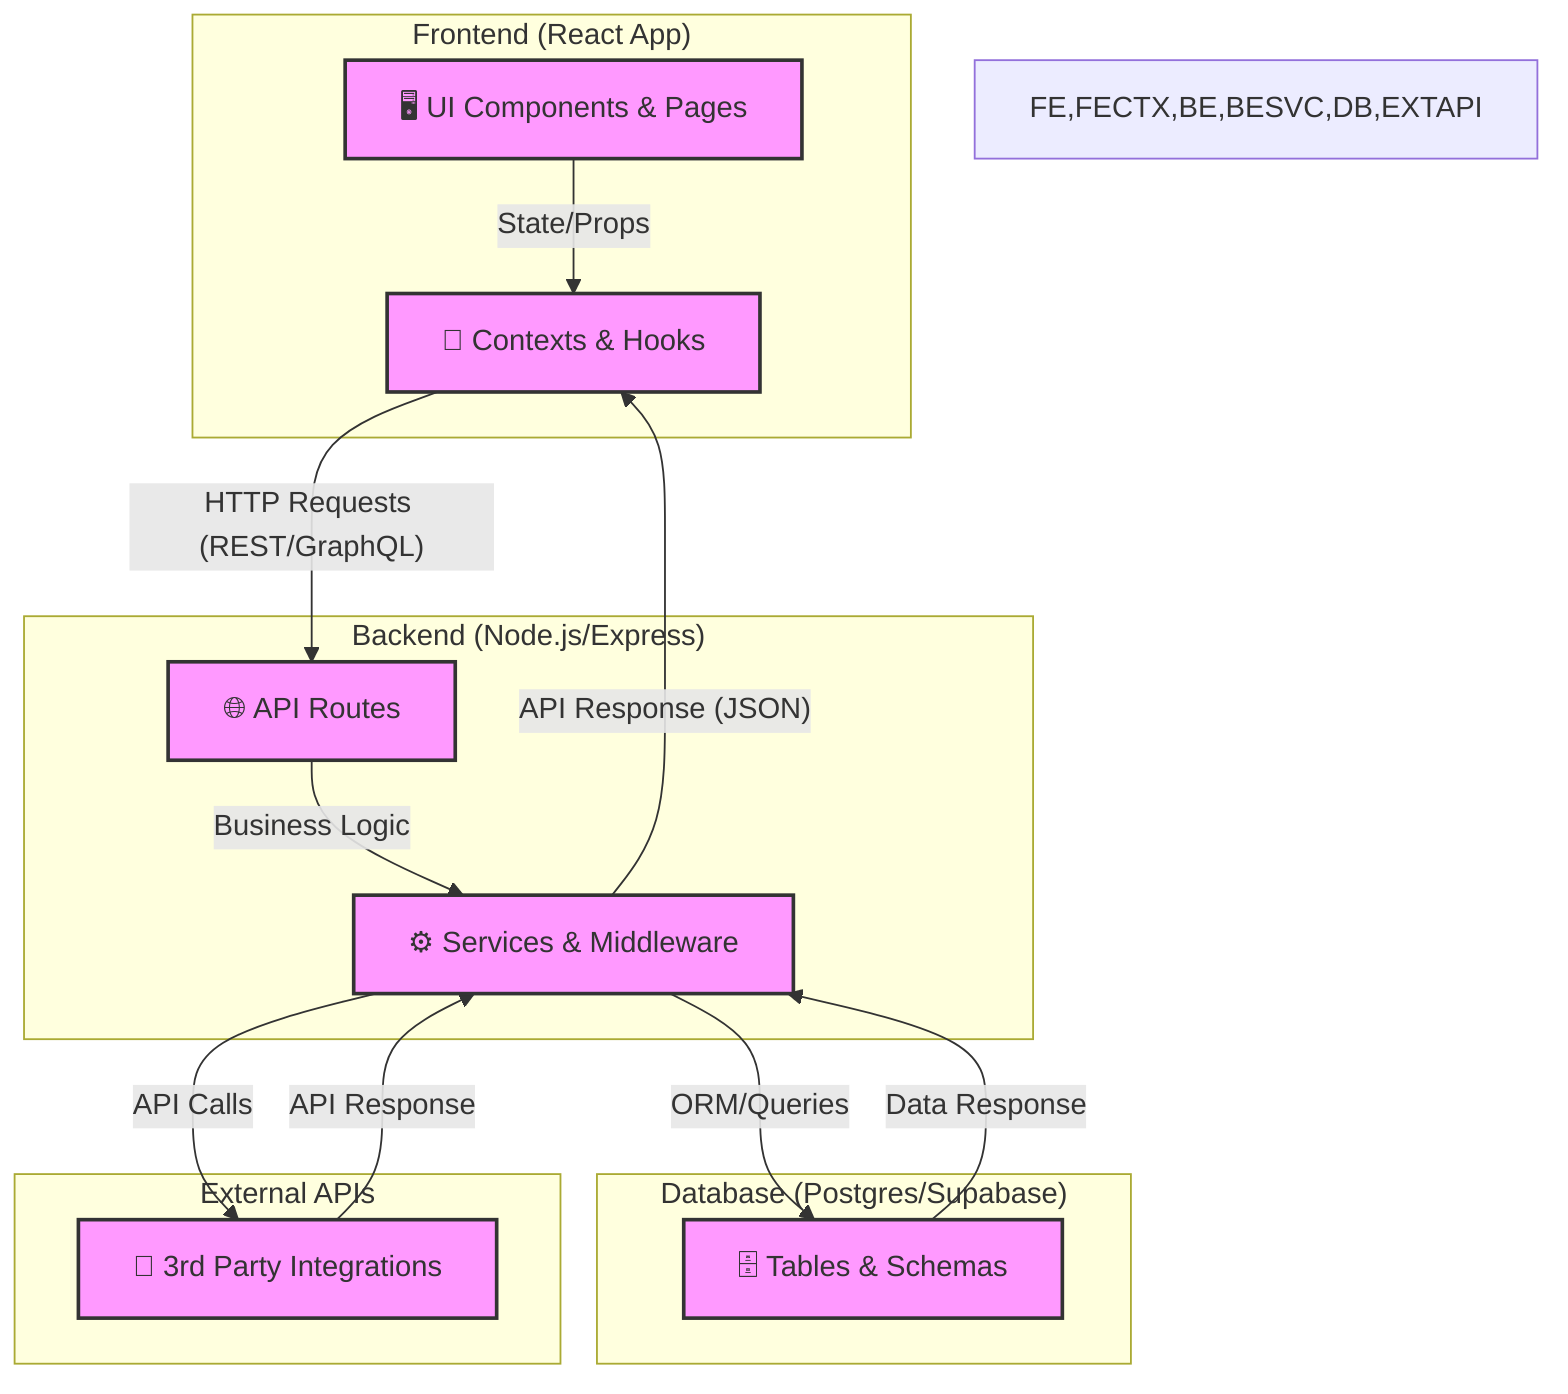 flowchart TD
  %% Frontend
  subgraph "Frontend (React App)"
    FE["🖥️ UI Components & Pages"]
    FECTX["🔄 Contexts & Hooks"]
    FE -->|"State/Props"| FECTX
  end

  %% Backend
  subgraph "Backend (Node.js/Express)"
    BE["🌐 API Routes"]
    BESVC["⚙️ Services & Middleware"]
    BE -->|"Business Logic"| BESVC
  end

  %% Database
  subgraph "Database (Postgres/Supabase)"
    DB["🗄️ Tables & Schemas"]
  end

  %% External APIs
  subgraph "External APIs"
    EXTAPI["🔗 3rd Party Integrations"]
  end

  %% Data Flow
  FECTX -- "HTTP Requests (REST/GraphQL)" --> BE
  BESVC -- "ORM/Queries" --> DB
  BESVC -- "API Calls" --> EXTAPI
  DB -- "Data Response" --> BESVC
  EXTAPI -- "API Response" --> BESVC
  BESVC -- "API Response (JSON)" --> FECTX

  %% Visual Enhancements
  classDef highlight fill:#f9f,stroke:#333,stroke-width:2px;
  FE,FECTX,BE,BESVC,DB,EXTAPI:::highlight